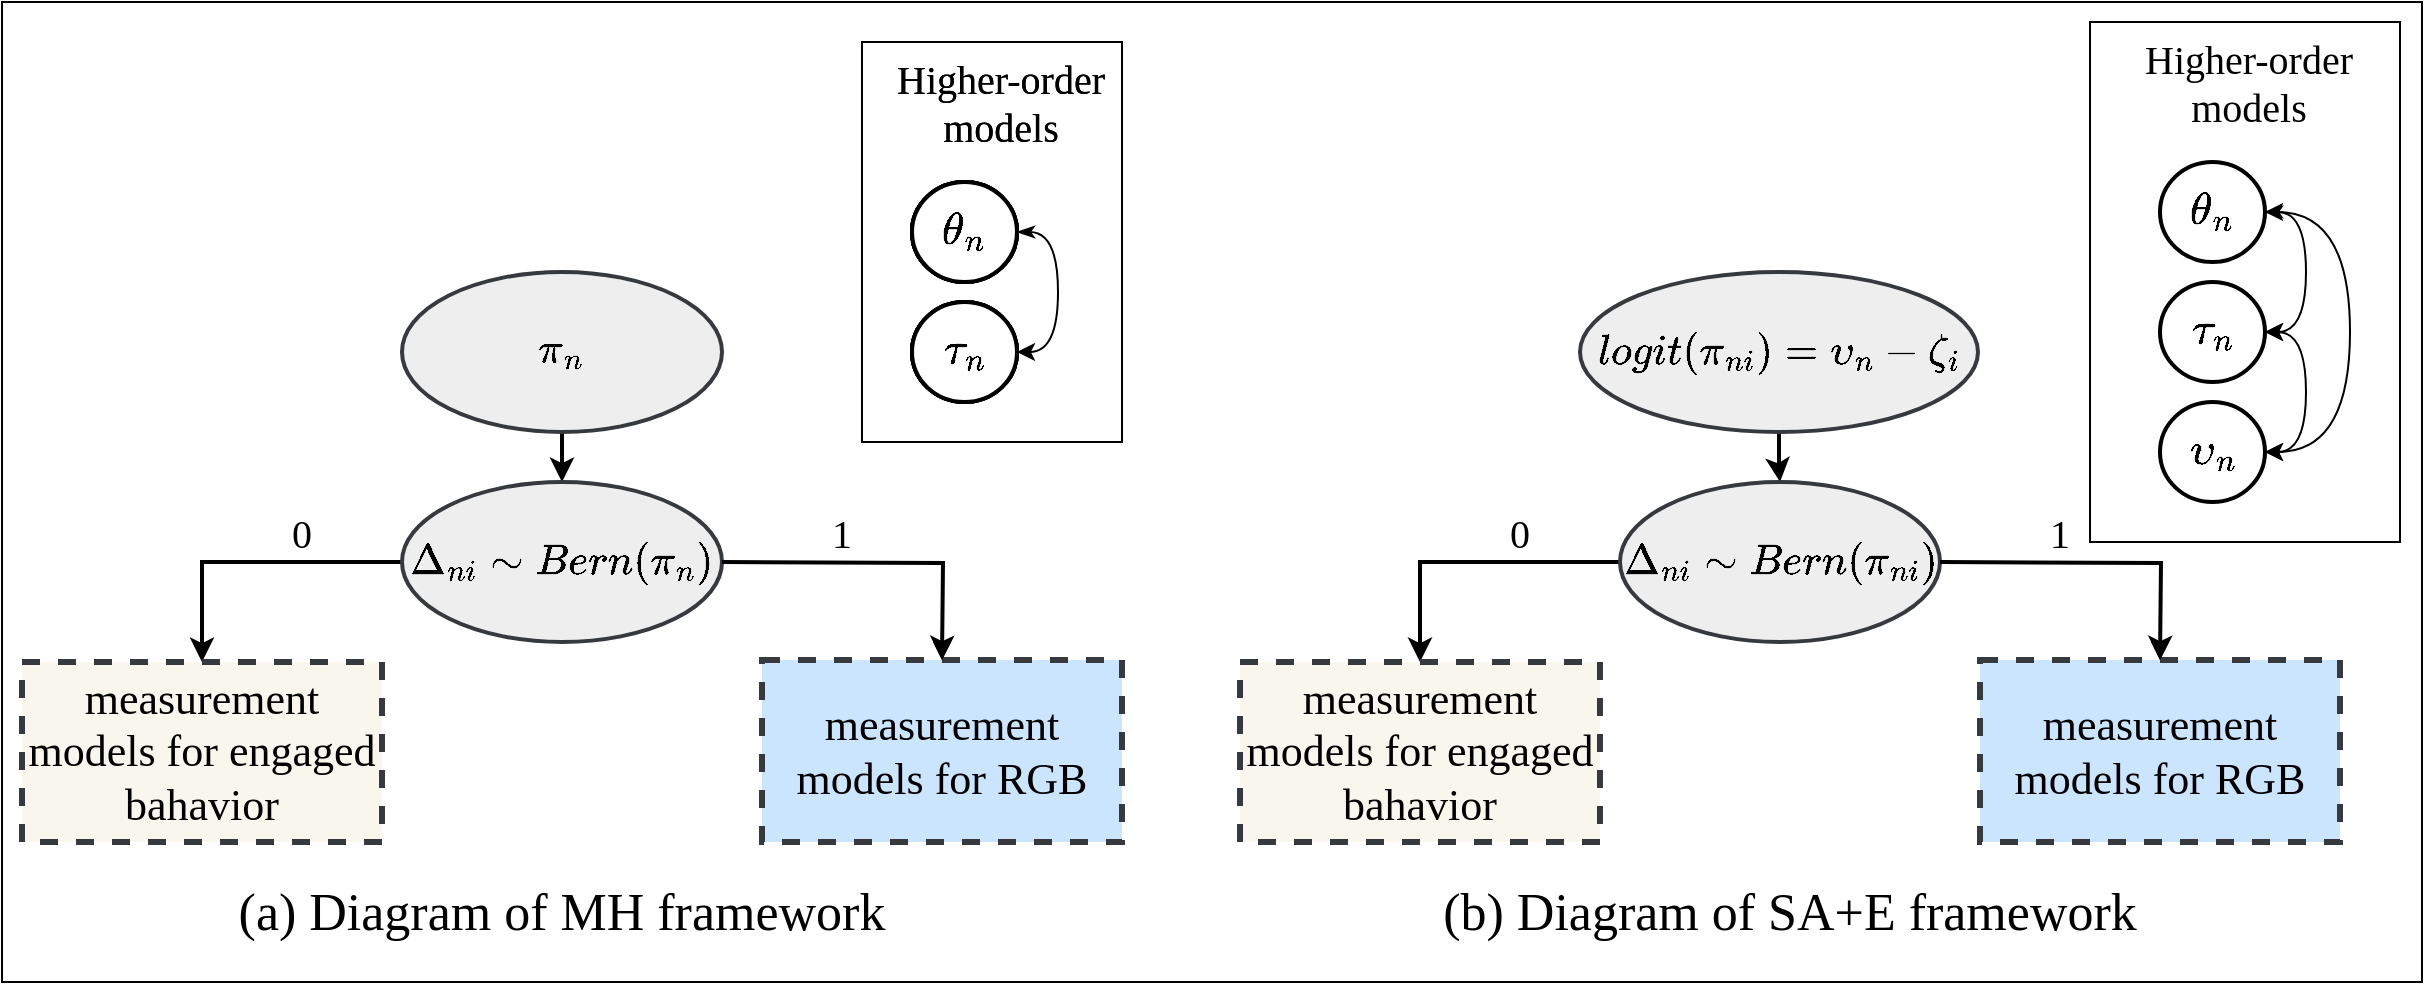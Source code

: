 <mxfile version="21.1.1" type="github" pages="2">
  <diagram name="框架" id="OGnDkvJL42xPrGmm1Utj">
    <mxGraphModel dx="2669" dy="774" grid="1" gridSize="10" guides="1" tooltips="1" connect="1" arrows="1" fold="1" page="1" pageScale="1" pageWidth="1169" pageHeight="827" math="1" shadow="0">
      <root>
        <mxCell id="0" />
        <mxCell id="1" parent="0" />
        <mxCell id="wr6JhgBUx0dCMDGglfl2-2" value="" style="rounded=0;whiteSpace=wrap;html=1;" vertex="1" parent="1">
          <mxGeometry x="-120" y="20" width="1210" height="490" as="geometry" />
        </mxCell>
        <mxCell id="4bTtFAIyzNLOjN1qWeBd-1" value="" style="rounded=0;whiteSpace=wrap;html=1;" vertex="1" parent="1">
          <mxGeometry x="310" y="40" width="130" height="200" as="geometry" />
        </mxCell>
        <mxCell id="4bTtFAIyzNLOjN1qWeBd-2" value="" style="edgeStyle=orthogonalEdgeStyle;rounded=0;orthogonalLoop=1;jettySize=auto;html=1;strokeWidth=2;" edge="1" parent="1" source="4bTtFAIyzNLOjN1qWeBd-3" target="4bTtFAIyzNLOjN1qWeBd-6">
          <mxGeometry relative="1" as="geometry" />
        </mxCell>
        <mxCell id="4bTtFAIyzNLOjN1qWeBd-3" value="$$\pi_n$$" style="ellipse;whiteSpace=wrap;html=1;fillColor=#eeeeee;strokeColor=#36393d;fontSize=18;strokeWidth=2;" vertex="1" parent="1">
          <mxGeometry x="80" y="155" width="160" height="80" as="geometry" />
        </mxCell>
        <mxCell id="4bTtFAIyzNLOjN1qWeBd-4" style="edgeStyle=orthogonalEdgeStyle;rounded=0;orthogonalLoop=1;jettySize=auto;html=1;strokeWidth=2;" edge="1" parent="1" source="4bTtFAIyzNLOjN1qWeBd-6" target="4bTtFAIyzNLOjN1qWeBd-7">
          <mxGeometry relative="1" as="geometry">
            <mxPoint x="-40" y="420" as="targetPoint" />
          </mxGeometry>
        </mxCell>
        <mxCell id="4bTtFAIyzNLOjN1qWeBd-5" style="edgeStyle=orthogonalEdgeStyle;rounded=0;orthogonalLoop=1;jettySize=auto;html=1;" edge="1" parent="1" source="4bTtFAIyzNLOjN1qWeBd-6" target="4bTtFAIyzNLOjN1qWeBd-8">
          <mxGeometry relative="1" as="geometry" />
        </mxCell>
        <mxCell id="4bTtFAIyzNLOjN1qWeBd-6" value="$$ \Delta_{ni} \sim&amp;nbsp; Bern(\pi_{n})$$" style="ellipse;whiteSpace=wrap;html=1;fillColor=#eeeeee;strokeColor=#36393d;fontSize=18;strokeWidth=2;" vertex="1" parent="1">
          <mxGeometry x="80" y="260" width="160" height="80" as="geometry" />
        </mxCell>
        <mxCell id="4bTtFAIyzNLOjN1qWeBd-7" value="&lt;font style=&quot;font-size: 22px;&quot;&gt;measurement models for engaged bahavior&lt;/font&gt;" style="rounded=0;whiteSpace=wrap;html=1;dashed=1;strokeWidth=3;fillColor=#f9f7ed;strokeColor=#36393d;fontSize=12;fontFamily=Times New Roman;" vertex="1" parent="1">
          <mxGeometry x="-110" y="350" width="180" height="90" as="geometry" />
        </mxCell>
        <mxCell id="4bTtFAIyzNLOjN1qWeBd-8" value="&lt;font style=&quot;font-size: 22px;&quot; face=&quot;Times New Roman&quot;&gt;measurement models for RGB&lt;/font&gt;" style="rounded=0;whiteSpace=wrap;html=1;dashed=1;strokeWidth=3;fillColor=#cce5ff;strokeColor=#36393d;align=center;" vertex="1" parent="1">
          <mxGeometry x="260" y="349" width="180" height="91" as="geometry" />
        </mxCell>
        <mxCell id="4bTtFAIyzNLOjN1qWeBd-9" value="0" style="text;html=1;strokeColor=none;fillColor=none;align=center;verticalAlign=middle;whiteSpace=wrap;rounded=0;fontSize=20;fontFamily=Times New Roman;" vertex="1" parent="1">
          <mxGeometry y="270" width="60" height="30" as="geometry" />
        </mxCell>
        <mxCell id="4bTtFAIyzNLOjN1qWeBd-10" value="1" style="text;html=1;strokeColor=none;fillColor=none;align=center;verticalAlign=middle;whiteSpace=wrap;rounded=0;fontSize=20;fontFamily=Times New Roman;" vertex="1" parent="1">
          <mxGeometry x="270" y="270" width="60" height="30" as="geometry" />
        </mxCell>
        <mxCell id="4bTtFAIyzNLOjN1qWeBd-12" value="$$\tau_n$$" style="ellipse;whiteSpace=wrap;html=1;fontSize=15;strokeWidth=2;" vertex="1" parent="1">
          <mxGeometry x="335" y="170" width="52.5" height="50" as="geometry" />
        </mxCell>
        <mxCell id="4bTtFAIyzNLOjN1qWeBd-13" style="edgeStyle=orthogonalEdgeStyle;rounded=0;orthogonalLoop=1;jettySize=auto;html=1;entryX=1;entryY=0.5;entryDx=0;entryDy=0;curved=1;startArrow=classicThin;startFill=1;strokeWidth=1;" edge="1" parent="1" source="4bTtFAIyzNLOjN1qWeBd-15" target="4bTtFAIyzNLOjN1qWeBd-12">
          <mxGeometry relative="1" as="geometry">
            <Array as="points">
              <mxPoint x="408" y="135" />
              <mxPoint x="408" y="195" />
            </Array>
          </mxGeometry>
        </mxCell>
        <mxCell id="4bTtFAIyzNLOjN1qWeBd-15" value="$$\theta_n$$" style="ellipse;whiteSpace=wrap;html=1;fontSize=15;strokeWidth=2;" vertex="1" parent="1">
          <mxGeometry x="335" y="110" width="52.5" height="50" as="geometry" />
        </mxCell>
        <mxCell id="4bTtFAIyzNLOjN1qWeBd-16" style="edgeStyle=orthogonalEdgeStyle;rounded=0;orthogonalLoop=1;jettySize=auto;html=1;strokeWidth=2;" edge="1" parent="1">
          <mxGeometry relative="1" as="geometry">
            <mxPoint x="240" y="300" as="sourcePoint" />
            <mxPoint x="350" y="349" as="targetPoint" />
          </mxGeometry>
        </mxCell>
        <mxCell id="4bTtFAIyzNLOjN1qWeBd-17" value="Higher-order models" style="text;html=1;strokeColor=none;fillColor=none;align=center;verticalAlign=middle;whiteSpace=wrap;rounded=0;fontFamily=Times New Roman;fontSize=20;" vertex="1" parent="1">
          <mxGeometry x="322.5" y="50" width="112.5" height="40" as="geometry" />
        </mxCell>
        <mxCell id="4bTtFAIyzNLOjN1qWeBd-19" value="(a) Diagram of MH framework" style="text;html=1;strokeColor=none;fillColor=none;align=center;verticalAlign=middle;whiteSpace=wrap;rounded=0;fontSize=26;fontFamily=Times New Roman;" vertex="1" parent="1">
          <mxGeometry x="-55" y="460" width="430" height="30" as="geometry" />
        </mxCell>
        <mxCell id="4bTtFAIyzNLOjN1qWeBd-21" value="" style="rounded=0;whiteSpace=wrap;html=1;" vertex="1" parent="1">
          <mxGeometry x="924" y="30" width="155" height="260" as="geometry" />
        </mxCell>
        <mxCell id="4bTtFAIyzNLOjN1qWeBd-22" value="" style="edgeStyle=orthogonalEdgeStyle;rounded=0;orthogonalLoop=1;jettySize=auto;html=1;strokeWidth=2;" edge="1" parent="1" source="4bTtFAIyzNLOjN1qWeBd-23" target="4bTtFAIyzNLOjN1qWeBd-26">
          <mxGeometry relative="1" as="geometry" />
        </mxCell>
        <mxCell id="4bTtFAIyzNLOjN1qWeBd-23" value="$$logit(\pi_{ni}) = \upsilon_n - \zeta_i$$" style="ellipse;whiteSpace=wrap;html=1;fillColor=#eeeeee;strokeColor=#36393d;fontSize=18;strokeWidth=2;" vertex="1" parent="1">
          <mxGeometry x="669" y="155" width="199" height="80" as="geometry" />
        </mxCell>
        <mxCell id="4bTtFAIyzNLOjN1qWeBd-24" style="edgeStyle=orthogonalEdgeStyle;rounded=0;orthogonalLoop=1;jettySize=auto;html=1;strokeWidth=2;" edge="1" parent="1" source="4bTtFAIyzNLOjN1qWeBd-26" target="4bTtFAIyzNLOjN1qWeBd-27">
          <mxGeometry relative="1" as="geometry">
            <mxPoint x="569" y="420" as="targetPoint" />
          </mxGeometry>
        </mxCell>
        <mxCell id="4bTtFAIyzNLOjN1qWeBd-25" style="edgeStyle=orthogonalEdgeStyle;rounded=0;orthogonalLoop=1;jettySize=auto;html=1;" edge="1" parent="1" source="4bTtFAIyzNLOjN1qWeBd-26" target="4bTtFAIyzNLOjN1qWeBd-28">
          <mxGeometry relative="1" as="geometry" />
        </mxCell>
        <mxCell id="4bTtFAIyzNLOjN1qWeBd-26" value="$$ \Delta_{ni} \sim&amp;nbsp; Bern(\pi_{ni})$$" style="ellipse;whiteSpace=wrap;html=1;fillColor=#eeeeee;strokeColor=#36393d;fontSize=18;strokeWidth=2;" vertex="1" parent="1">
          <mxGeometry x="689" y="260" width="160" height="80" as="geometry" />
        </mxCell>
        <mxCell id="4bTtFAIyzNLOjN1qWeBd-27" value="&lt;font style=&quot;font-size: 22px;&quot;&gt;measurement models for engaged bahavior&lt;/font&gt;" style="rounded=0;whiteSpace=wrap;html=1;dashed=1;strokeWidth=3;fillColor=#f9f7ed;strokeColor=#36393d;fontSize=12;fontFamily=Times New Roman;" vertex="1" parent="1">
          <mxGeometry x="499" y="350" width="180" height="90" as="geometry" />
        </mxCell>
        <mxCell id="4bTtFAIyzNLOjN1qWeBd-28" value="&lt;font style=&quot;font-size: 22px;&quot; face=&quot;Times New Roman&quot;&gt;measurement models for RGB&lt;/font&gt;" style="rounded=0;whiteSpace=wrap;html=1;dashed=1;strokeWidth=3;fillColor=#cce5ff;strokeColor=#36393d;align=center;" vertex="1" parent="1">
          <mxGeometry x="869" y="349" width="180" height="91" as="geometry" />
        </mxCell>
        <mxCell id="4bTtFAIyzNLOjN1qWeBd-29" value="0" style="text;html=1;strokeColor=none;fillColor=none;align=center;verticalAlign=middle;whiteSpace=wrap;rounded=0;fontSize=20;fontFamily=Times New Roman;" vertex="1" parent="1">
          <mxGeometry x="609" y="270" width="60" height="30" as="geometry" />
        </mxCell>
        <mxCell id="4bTtFAIyzNLOjN1qWeBd-30" value="1" style="text;html=1;strokeColor=none;fillColor=none;align=center;verticalAlign=middle;whiteSpace=wrap;rounded=0;fontSize=20;fontFamily=Times New Roman;" vertex="1" parent="1">
          <mxGeometry x="879" y="270" width="60" height="30" as="geometry" />
        </mxCell>
        <mxCell id="4bTtFAIyzNLOjN1qWeBd-31" style="edgeStyle=orthogonalEdgeStyle;rounded=0;orthogonalLoop=1;jettySize=auto;html=1;entryX=1;entryY=0.5;entryDx=0;entryDy=0;curved=1;strokeWidth=1;startArrow=classic;startFill=1;" edge="1" parent="1" source="4bTtFAIyzNLOjN1qWeBd-32" target="4bTtFAIyzNLOjN1qWeBd-38">
          <mxGeometry relative="1" as="geometry">
            <Array as="points">
              <mxPoint x="1032" y="185" />
              <mxPoint x="1032" y="245" />
            </Array>
          </mxGeometry>
        </mxCell>
        <mxCell id="4bTtFAIyzNLOjN1qWeBd-32" value="$$\tau_n$$" style="ellipse;whiteSpace=wrap;html=1;fontSize=19;strokeWidth=2;" vertex="1" parent="1">
          <mxGeometry x="959" y="160" width="52.5" height="50" as="geometry" />
        </mxCell>
        <mxCell id="4bTtFAIyzNLOjN1qWeBd-33" style="edgeStyle=orthogonalEdgeStyle;rounded=0;orthogonalLoop=1;jettySize=auto;html=1;entryX=1;entryY=0.5;entryDx=0;entryDy=0;curved=1;startArrow=classicThin;startFill=1;strokeWidth=1;" edge="1" parent="1" source="4bTtFAIyzNLOjN1qWeBd-35" target="4bTtFAIyzNLOjN1qWeBd-32">
          <mxGeometry relative="1" as="geometry">
            <Array as="points">
              <mxPoint x="1032" y="125" />
              <mxPoint x="1032" y="185" />
            </Array>
          </mxGeometry>
        </mxCell>
        <mxCell id="4bTtFAIyzNLOjN1qWeBd-34" style="edgeStyle=orthogonalEdgeStyle;rounded=0;orthogonalLoop=1;jettySize=auto;html=1;entryX=1;entryY=0.5;entryDx=0;entryDy=0;curved=1;startArrow=classic;startFill=1;strokeWidth=1;" edge="1" parent="1" source="4bTtFAIyzNLOjN1qWeBd-35" target="4bTtFAIyzNLOjN1qWeBd-38">
          <mxGeometry relative="1" as="geometry">
            <Array as="points">
              <mxPoint x="1054" y="125" />
              <mxPoint x="1054" y="245" />
            </Array>
          </mxGeometry>
        </mxCell>
        <mxCell id="4bTtFAIyzNLOjN1qWeBd-35" value="$$\theta_n$$" style="ellipse;whiteSpace=wrap;html=1;fontSize=19;strokeWidth=2;" vertex="1" parent="1">
          <mxGeometry x="959" y="100" width="52.5" height="50" as="geometry" />
        </mxCell>
        <mxCell id="4bTtFAIyzNLOjN1qWeBd-36" style="edgeStyle=orthogonalEdgeStyle;rounded=0;orthogonalLoop=1;jettySize=auto;html=1;strokeWidth=2;" edge="1" parent="1">
          <mxGeometry relative="1" as="geometry">
            <mxPoint x="849" y="300" as="sourcePoint" />
            <mxPoint x="959" y="349" as="targetPoint" />
          </mxGeometry>
        </mxCell>
        <mxCell id="4bTtFAIyzNLOjN1qWeBd-37" value="Higher-order models" style="text;html=1;strokeColor=none;fillColor=none;align=center;verticalAlign=middle;whiteSpace=wrap;rounded=0;fontFamily=Times New Roman;fontSize=20;" vertex="1" parent="1">
          <mxGeometry x="946.5" y="40" width="112.5" height="40" as="geometry" />
        </mxCell>
        <mxCell id="4bTtFAIyzNLOjN1qWeBd-38" value="$$\upsilon_n$$" style="ellipse;whiteSpace=wrap;html=1;fontSize=19;strokeWidth=2;" vertex="1" parent="1">
          <mxGeometry x="959" y="220" width="52.5" height="50" as="geometry" />
        </mxCell>
        <mxCell id="4bTtFAIyzNLOjN1qWeBd-39" value="(b) Diagram of SA+E framework" style="text;html=1;strokeColor=none;fillColor=none;align=center;verticalAlign=middle;whiteSpace=wrap;rounded=0;fontSize=26;fontFamily=Times New Roman;" vertex="1" parent="1">
          <mxGeometry x="559" y="460" width="430" height="30" as="geometry" />
        </mxCell>
        <mxCell id="4bTtFAIyzNLOjN1qWeBd-40" value="Higher-order models" style="text;html=1;strokeColor=none;fillColor=none;align=center;verticalAlign=middle;whiteSpace=wrap;rounded=0;fontFamily=Times New Roman;fontSize=20;" vertex="1" parent="1">
          <mxGeometry x="322.5" y="50" width="112.5" height="40" as="geometry" />
        </mxCell>
        <mxCell id="4bTtFAIyzNLOjN1qWeBd-41" value="$$\theta_n$$" style="ellipse;whiteSpace=wrap;html=1;fontSize=15;strokeWidth=2;" vertex="1" parent="1">
          <mxGeometry x="335" y="110" width="52.5" height="50" as="geometry" />
        </mxCell>
        <mxCell id="wr6JhgBUx0dCMDGglfl2-3" value="$$\theta_n$$" style="ellipse;whiteSpace=wrap;html=1;fontSize=15;strokeWidth=2;" vertex="1" parent="1">
          <mxGeometry x="335" y="110" width="52.5" height="50" as="geometry" />
        </mxCell>
        <mxCell id="wr6JhgBUx0dCMDGglfl2-4" value="$$\tau_n$$" style="ellipse;whiteSpace=wrap;html=1;fontSize=15;strokeWidth=2;" vertex="1" parent="1">
          <mxGeometry x="335" y="170" width="52.5" height="50" as="geometry" />
        </mxCell>
        <mxCell id="wr6JhgBUx0dCMDGglfl2-5" value="$$\theta_n$$" style="ellipse;whiteSpace=wrap;html=1;fontSize=15;strokeWidth=2;" vertex="1" parent="1">
          <mxGeometry x="335" y="110" width="52.5" height="50" as="geometry" />
        </mxCell>
        <mxCell id="wr6JhgBUx0dCMDGglfl2-6" value="$$\tau_n$$" style="ellipse;whiteSpace=wrap;html=1;fontSize=15;strokeWidth=2;" vertex="1" parent="1">
          <mxGeometry x="335" y="170" width="52.5" height="50" as="geometry" />
        </mxCell>
        <mxCell id="wr6JhgBUx0dCMDGglfl2-7" value="$$\theta_n$$" style="ellipse;whiteSpace=wrap;html=1;fontSize=19;strokeWidth=2;" vertex="1" parent="1">
          <mxGeometry x="335" y="110" width="52.5" height="50" as="geometry" />
        </mxCell>
        <mxCell id="wr6JhgBUx0dCMDGglfl2-8" value="$$\tau_n$$" style="ellipse;whiteSpace=wrap;html=1;fontSize=19;strokeWidth=2;" vertex="1" parent="1">
          <mxGeometry x="335" y="170" width="52.5" height="50" as="geometry" />
        </mxCell>
      </root>
    </mxGraphModel>
  </diagram>
  <diagram id="lS-dwkagasM95WuxD9at" name="DINA+E">
    <mxGraphModel dx="1500" dy="1601" grid="1" gridSize="10" guides="1" tooltips="1" connect="1" arrows="1" fold="1" page="1" pageScale="1" pageWidth="1169" pageHeight="827" math="1" shadow="0">
      <root>
        <mxCell id="0" />
        <mxCell id="1" parent="0" />
        <mxCell id="rM3TlN1IYJunp9uwzw3K-1" value="" style="edgeStyle=orthogonalEdgeStyle;rounded=0;orthogonalLoop=1;jettySize=auto;html=1;strokeWidth=2;" edge="1" parent="1" target="rM3TlN1IYJunp9uwzw3K-5">
          <mxGeometry relative="1" as="geometry">
            <mxPoint x="500" y="342" as="sourcePoint" />
          </mxGeometry>
        </mxCell>
        <mxCell id="rM3TlN1IYJunp9uwzw3K-3" style="edgeStyle=orthogonalEdgeStyle;rounded=0;orthogonalLoop=1;jettySize=auto;html=1;" edge="1" parent="1" source="rM3TlN1IYJunp9uwzw3K-5" target="rM3TlN1IYJunp9uwzw3K-6">
          <mxGeometry relative="1" as="geometry">
            <mxPoint x="300" y="572" as="targetPoint" />
          </mxGeometry>
        </mxCell>
        <mxCell id="rM3TlN1IYJunp9uwzw3K-4" style="edgeStyle=orthogonalEdgeStyle;rounded=0;orthogonalLoop=1;jettySize=auto;html=1;strokeWidth=2;" edge="1" parent="1" source="rM3TlN1IYJunp9uwzw3K-5" target="rM3TlN1IYJunp9uwzw3K-10">
          <mxGeometry relative="1" as="geometry">
            <Array as="points">
              <mxPoint x="685" y="452" />
            </Array>
          </mxGeometry>
        </mxCell>
        <mxCell id="rM3TlN1IYJunp9uwzw3K-5" value="$$ \Delta_{ni} \sim&amp;nbsp; Bern(\pi_{ni})$$" style="ellipse;whiteSpace=wrap;html=1;fontSize=15;" vertex="1" parent="1">
          <mxGeometry x="420" y="412" width="160" height="80" as="geometry" />
        </mxCell>
        <mxCell id="rM3TlN1IYJunp9uwzw3K-6" value="" style="rounded=0;whiteSpace=wrap;html=1;dashed=1;strokeWidth=3;fillColor=#f9f7ed;strokeColor=#36393d;" vertex="1" parent="1">
          <mxGeometry x="110" y="502" width="300" height="230" as="geometry" />
        </mxCell>
        <mxCell id="rM3TlN1IYJunp9uwzw3K-7" value="&lt;div style=&quot;border-color: var(--border-color); font-size: 18px;&quot;&gt;$$P(Y_{ni} ) = (1-s_i-g_i) \prod_1^K \alpha_{nk}^{q_{ik}} +g_i$$&lt;/div&gt;" style="rounded=0;whiteSpace=wrap;html=1;fontFamily=Times New Roman;fontSize=18;strokeWidth=2;opacity=60;" vertex="1" parent="1">
          <mxGeometry x="120" y="518" width="275" height="60" as="geometry" />
        </mxCell>
        <mxCell id="rM3TlN1IYJunp9uwzw3K-8" value="$$\text{ln&lt;br style=&quot;border-color: var(--border-color);&quot;&gt;}(RT_{ni}) \sim N(\beta_i - \tau_n, 1/\omega_i^2)$$" style="rounded=0;whiteSpace=wrap;html=1;fontFamily=Times New Roman;fontSize=18;strokeWidth=2;opacity=60;" vertex="1" parent="1">
          <mxGeometry x="121.25" y="592" width="272.5" height="60" as="geometry" />
        </mxCell>
        <mxCell id="rM3TlN1IYJunp9uwzw3K-9" value="measurement models for engaged bahavior" style="text;html=1;align=center;verticalAlign=middle;whiteSpace=wrap;rounded=0;fontSize=20;fontFamily=Times New Roman;" vertex="1" parent="1">
          <mxGeometry x="157.5" y="682" width="200" height="30" as="geometry" />
        </mxCell>
        <mxCell id="rM3TlN1IYJunp9uwzw3K-10" value="" style="rounded=0;whiteSpace=wrap;html=1;dashed=1;strokeWidth=3;fillColor=#cce5ff;strokeColor=#36393d;" vertex="1" parent="1">
          <mxGeometry x="580" y="502" width="240" height="230" as="geometry" />
        </mxCell>
        <mxCell id="rM3TlN1IYJunp9uwzw3K-11" value="$$P(Y_{ni} ) =d_i$$" style="rounded=0;whiteSpace=wrap;html=1;fontFamily=Times New Roman;fontSize=17;strokeWidth=2;opacity=60;" vertex="1" parent="1">
          <mxGeometry x="602.5" y="518" width="187.5" height="60" as="geometry" />
        </mxCell>
        <mxCell id="rM3TlN1IYJunp9uwzw3K-13" value="measurement models &lt;br&gt;for RGB" style="text;html=1;align=center;verticalAlign=middle;whiteSpace=wrap;rounded=0;fontSize=20;fontFamily=Times New Roman;" vertex="1" parent="1">
          <mxGeometry x="597.5" y="682" width="200" height="30" as="geometry" />
        </mxCell>
        <mxCell id="rM3TlN1IYJunp9uwzw3K-14" style="edgeStyle=orthogonalEdgeStyle;rounded=0;orthogonalLoop=1;jettySize=auto;html=1;strokeWidth=2;" edge="1" parent="1">
          <mxGeometry relative="1" as="geometry">
            <mxPoint x="260" y="502" as="targetPoint" />
            <mxPoint x="420" y="452" as="sourcePoint" />
          </mxGeometry>
        </mxCell>
        <mxCell id="rM3TlN1IYJunp9uwzw3K-15" value="" style="rounded=0;whiteSpace=wrap;html=1;" vertex="1" parent="1">
          <mxGeometry x="710" y="262" width="216.25" height="220" as="geometry" />
        </mxCell>
        <mxCell id="rM3TlN1IYJunp9uwzw3K-16" style="edgeStyle=orthogonalEdgeStyle;rounded=0;orthogonalLoop=1;jettySize=auto;html=1;entryX=1;entryY=0.5;entryDx=0;entryDy=0;curved=1;strokeWidth=1;startArrow=classic;startFill=1;" edge="1" parent="1" source="rM3TlN1IYJunp9uwzw3K-17" target="rM3TlN1IYJunp9uwzw3K-23">
          <mxGeometry relative="1" as="geometry">
            <Array as="points">
              <mxPoint x="889.25" y="387" />
              <mxPoint x="889.25" y="447" />
            </Array>
          </mxGeometry>
        </mxCell>
        <mxCell id="rM3TlN1IYJunp9uwzw3K-17" value="$$\tau_n$$" style="ellipse;whiteSpace=wrap;html=1;fontSize=15;strokeWidth=2;" vertex="1" parent="1">
          <mxGeometry x="816.25" y="362" width="52.5" height="50" as="geometry" />
        </mxCell>
        <mxCell id="rM3TlN1IYJunp9uwzw3K-18" style="edgeStyle=orthogonalEdgeStyle;rounded=0;orthogonalLoop=1;jettySize=auto;html=1;entryX=1;entryY=0.5;entryDx=0;entryDy=0;curved=1;startArrow=classicThin;startFill=1;strokeWidth=1;" edge="1" parent="1" source="rM3TlN1IYJunp9uwzw3K-21" target="rM3TlN1IYJunp9uwzw3K-17">
          <mxGeometry relative="1" as="geometry">
            <Array as="points">
              <mxPoint x="889.25" y="327" />
              <mxPoint x="889.25" y="387" />
            </Array>
          </mxGeometry>
        </mxCell>
        <mxCell id="rM3TlN1IYJunp9uwzw3K-19" style="edgeStyle=orthogonalEdgeStyle;rounded=0;orthogonalLoop=1;jettySize=auto;html=1;entryX=1;entryY=0.5;entryDx=0;entryDy=0;curved=1;startArrow=classic;startFill=1;strokeWidth=1;" edge="1" parent="1" source="rM3TlN1IYJunp9uwzw3K-21" target="rM3TlN1IYJunp9uwzw3K-23">
          <mxGeometry relative="1" as="geometry">
            <Array as="points">
              <mxPoint x="911.25" y="327" />
              <mxPoint x="911.25" y="447" />
            </Array>
          </mxGeometry>
        </mxCell>
        <mxCell id="rM3TlN1IYJunp9uwzw3K-20" value="" style="edgeStyle=orthogonalEdgeStyle;rounded=0;orthogonalLoop=1;jettySize=auto;html=1;entryX=1;entryY=0.5;entryDx=0;entryDy=0;" edge="1" parent="1" source="rM3TlN1IYJunp9uwzw3K-21" target="rM3TlN1IYJunp9uwzw3K-24">
          <mxGeometry relative="1" as="geometry">
            <mxPoint x="786.25" y="327" as="targetPoint" />
          </mxGeometry>
        </mxCell>
        <mxCell id="rM3TlN1IYJunp9uwzw3K-21" value="$$\theta_n$$" style="ellipse;whiteSpace=wrap;html=1;fontSize=15;strokeWidth=2;" vertex="1" parent="1">
          <mxGeometry x="816.25" y="302" width="52.5" height="50" as="geometry" />
        </mxCell>
        <mxCell id="rM3TlN1IYJunp9uwzw3K-22" value="Higher-order models" style="text;html=1;align=center;verticalAlign=middle;whiteSpace=wrap;rounded=0;fontFamily=Times New Roman;fontSize=20;" vertex="1" parent="1">
          <mxGeometry x="736.25" y="262" width="181.25" height="40" as="geometry" />
        </mxCell>
        <mxCell id="rM3TlN1IYJunp9uwzw3K-23" value="$$\upsilon_n$$" style="ellipse;whiteSpace=wrap;html=1;fontSize=15;strokeWidth=2;" vertex="1" parent="1">
          <mxGeometry x="816.25" y="422" width="52.5" height="50" as="geometry" />
        </mxCell>
        <mxCell id="rM3TlN1IYJunp9uwzw3K-24" value="$$\alpha_{nk}$$" style="ellipse;whiteSpace=wrap;html=1;fontSize=15;strokeWidth=2;" vertex="1" parent="1">
          <mxGeometry x="736.25" y="302" width="52.5" height="50" as="geometry" />
        </mxCell>
        <mxCell id="STB15cC-7emokYP_P-Dr-27" value="$$logit(\pi_{ni}) = \upsilon_n - \zeta_i$$" style="ellipse;whiteSpace=wrap;html=1;fontSize=18;" vertex="1" parent="1">
          <mxGeometry x="405" y="262" width="190" height="80" as="geometry" />
        </mxCell>
        <mxCell id="STB15cC-7emokYP_P-Dr-28" value="$$ \Delta_{ni} \sim&amp;nbsp; Bern(\pi_{ni})$$" style="ellipse;whiteSpace=wrap;html=1;fontSize=18;" vertex="1" parent="1">
          <mxGeometry x="420" y="412" width="160" height="80" as="geometry" />
        </mxCell>
        <mxCell id="STB15cC-7emokYP_P-Dr-35" value="measurement models &lt;br&gt;for RGB" style="text;html=1;align=center;verticalAlign=middle;whiteSpace=wrap;rounded=0;fontSize=20;fontFamily=Times New Roman;" vertex="1" parent="1">
          <mxGeometry x="597.5" y="682" width="200" height="30" as="geometry" />
        </mxCell>
        <mxCell id="STB15cC-7emokYP_P-Dr-37" value="measurement models &lt;br&gt;for RGB" style="text;html=1;align=center;verticalAlign=middle;whiteSpace=wrap;rounded=0;fontSize=20;fontFamily=Times New Roman;" vertex="1" parent="1">
          <mxGeometry x="597.5" y="682" width="200" height="30" as="geometry" />
        </mxCell>
        <mxCell id="STB15cC-7emokYP_P-Dr-40" value="$$\text{ln&lt;br style=&quot;border-color: var(--border-color);&quot;&gt;&lt;br style=&quot;border-color: var(--border-color);&quot;&gt;}(RT_{ni}) \sim N(\mu_c, \sigma_c^2)$$" style="rounded=0;whiteSpace=wrap;html=1;fontFamily=Times New Roman;fontSize=18;strokeWidth=2;opacity=60;" vertex="1" parent="1">
          <mxGeometry x="603.75" y="592" width="185" height="60" as="geometry" />
        </mxCell>
        <mxCell id="STB15cC-7emokYP_P-Dr-41" value="" style="edgeStyle=orthogonalEdgeStyle;rounded=0;orthogonalLoop=1;jettySize=auto;html=1;strokeWidth=2;" edge="1" parent="1" target="STB15cC-7emokYP_P-Dr-44">
          <mxGeometry relative="1" as="geometry">
            <mxPoint x="510" y="-230" as="sourcePoint" />
          </mxGeometry>
        </mxCell>
        <mxCell id="STB15cC-7emokYP_P-Dr-42" style="edgeStyle=orthogonalEdgeStyle;rounded=0;orthogonalLoop=1;jettySize=auto;html=1;" edge="1" parent="1" source="STB15cC-7emokYP_P-Dr-44" target="STB15cC-7emokYP_P-Dr-45">
          <mxGeometry relative="1" as="geometry">
            <mxPoint x="310" as="targetPoint" />
          </mxGeometry>
        </mxCell>
        <mxCell id="STB15cC-7emokYP_P-Dr-43" style="edgeStyle=orthogonalEdgeStyle;rounded=0;orthogonalLoop=1;jettySize=auto;html=1;strokeWidth=2;" edge="1" parent="1" source="STB15cC-7emokYP_P-Dr-44" target="STB15cC-7emokYP_P-Dr-49">
          <mxGeometry relative="1" as="geometry">
            <Array as="points">
              <mxPoint x="695" y="-120" />
            </Array>
          </mxGeometry>
        </mxCell>
        <mxCell id="STB15cC-7emokYP_P-Dr-44" value="$$ \Delta_{ni} \sim&amp;nbsp; Bern(\pi_{ni})$$" style="ellipse;whiteSpace=wrap;html=1;fontSize=15;" vertex="1" parent="1">
          <mxGeometry x="430" y="-160" width="160" height="80" as="geometry" />
        </mxCell>
        <mxCell id="STB15cC-7emokYP_P-Dr-45" value="" style="rounded=0;whiteSpace=wrap;html=1;dashed=1;strokeWidth=3;fillColor=#f9f7ed;strokeColor=#36393d;" vertex="1" parent="1">
          <mxGeometry x="120" y="-70" width="300" height="230" as="geometry" />
        </mxCell>
        <mxCell id="STB15cC-7emokYP_P-Dr-46" value="&lt;div style=&quot;border-color: var(--border-color); font-size: 18px;&quot;&gt;$$P(Y_{ni} ) = (1-s_i-g_i) \prod_1^K \alpha_{nk}^{q_{ik}} +g_i$$&lt;/div&gt;" style="rounded=0;whiteSpace=wrap;html=1;fontFamily=Times New Roman;fontSize=18;strokeWidth=2;opacity=60;" vertex="1" parent="1">
          <mxGeometry x="130" y="-54" width="275" height="60" as="geometry" />
        </mxCell>
        <mxCell id="STB15cC-7emokYP_P-Dr-47" value="$$\text{ln&lt;br&gt;}(RT_{ni}) \sim N(\beta_i - \tau_n, 1/\omega_i^2)$$" style="rounded=0;whiteSpace=wrap;html=1;fontFamily=Times New Roman;fontSize=18;strokeWidth=2;opacity=60;" vertex="1" parent="1">
          <mxGeometry x="131.25" y="20" width="272.5" height="60" as="geometry" />
        </mxCell>
        <mxCell id="STB15cC-7emokYP_P-Dr-48" value="measurement models for engaged bahavior" style="text;html=1;align=center;verticalAlign=middle;whiteSpace=wrap;rounded=0;fontSize=20;fontFamily=Times New Roman;" vertex="1" parent="1">
          <mxGeometry x="167.5" y="110" width="200" height="30" as="geometry" />
        </mxCell>
        <mxCell id="STB15cC-7emokYP_P-Dr-49" value="" style="rounded=0;whiteSpace=wrap;html=1;dashed=1;strokeWidth=3;fillColor=#cce5ff;strokeColor=#36393d;" vertex="1" parent="1">
          <mxGeometry x="590" y="-70" width="240" height="230" as="geometry" />
        </mxCell>
        <mxCell id="STB15cC-7emokYP_P-Dr-50" value="$$P(Y_{ni} ) =g_i$$" style="rounded=0;whiteSpace=wrap;html=1;fontFamily=Times New Roman;fontSize=17;strokeWidth=2;opacity=60;" vertex="1" parent="1">
          <mxGeometry x="612.5" y="-54" width="187.5" height="60" as="geometry" />
        </mxCell>
        <mxCell id="STB15cC-7emokYP_P-Dr-51" value="measurement models &lt;br&gt;for RGB" style="text;html=1;align=center;verticalAlign=middle;whiteSpace=wrap;rounded=0;fontSize=20;fontFamily=Times New Roman;" vertex="1" parent="1">
          <mxGeometry x="607.5" y="110" width="200" height="30" as="geometry" />
        </mxCell>
        <mxCell id="STB15cC-7emokYP_P-Dr-52" style="edgeStyle=orthogonalEdgeStyle;rounded=0;orthogonalLoop=1;jettySize=auto;html=1;strokeWidth=2;" edge="1" parent="1">
          <mxGeometry relative="1" as="geometry">
            <mxPoint x="270" y="-70" as="targetPoint" />
            <mxPoint x="430" y="-120" as="sourcePoint" />
          </mxGeometry>
        </mxCell>
        <mxCell id="STB15cC-7emokYP_P-Dr-53" value="" style="rounded=0;whiteSpace=wrap;html=1;" vertex="1" parent="1">
          <mxGeometry x="740" y="-310" width="190" height="220" as="geometry" />
        </mxCell>
        <mxCell id="STB15cC-7emokYP_P-Dr-55" value="$$\tau_n$$" style="ellipse;whiteSpace=wrap;html=1;fontSize=15;strokeWidth=2;" vertex="1" parent="1">
          <mxGeometry x="826.25" y="-210" width="52.5" height="50" as="geometry" />
        </mxCell>
        <mxCell id="STB15cC-7emokYP_P-Dr-60" value="Higher-order models" style="text;html=1;align=center;verticalAlign=middle;whiteSpace=wrap;rounded=0;fontFamily=Times New Roman;fontSize=20;" vertex="1" parent="1">
          <mxGeometry x="746.25" y="-310" width="181.25" height="40" as="geometry" />
        </mxCell>
        <mxCell id="STB15cC-7emokYP_P-Dr-61" value="$$\upsilon_n$$" style="ellipse;whiteSpace=wrap;html=1;fontSize=15;strokeWidth=2;" vertex="1" parent="1">
          <mxGeometry x="826.25" y="-150" width="52.5" height="50" as="geometry" />
        </mxCell>
        <mxCell id="STB15cC-7emokYP_P-Dr-62" value="$$\alpha_{nk}$$" style="ellipse;whiteSpace=wrap;html=1;fontSize=15;strokeWidth=2;" vertex="1" parent="1">
          <mxGeometry x="826.25" y="-270" width="52.5" height="50" as="geometry" />
        </mxCell>
        <mxCell id="STB15cC-7emokYP_P-Dr-63" value="$$\pi_n$$" style="ellipse;whiteSpace=wrap;html=1;fontSize=18;" vertex="1" parent="1">
          <mxGeometry x="415" y="-310" width="190" height="80" as="geometry" />
        </mxCell>
        <mxCell id="STB15cC-7emokYP_P-Dr-64" value="$$ \Delta_{ni} \sim&amp;nbsp; Bern(\pi_{n})$$" style="ellipse;whiteSpace=wrap;html=1;fontSize=18;" vertex="1" parent="1">
          <mxGeometry x="430" y="-160" width="160" height="80" as="geometry" />
        </mxCell>
        <mxCell id="STB15cC-7emokYP_P-Dr-65" value="measurement models &lt;br&gt;for RGB" style="text;html=1;align=center;verticalAlign=middle;whiteSpace=wrap;rounded=0;fontSize=20;fontFamily=Times New Roman;" vertex="1" parent="1">
          <mxGeometry x="607.5" y="110" width="200" height="30" as="geometry" />
        </mxCell>
        <mxCell id="STB15cC-7emokYP_P-Dr-66" value="measurement models &lt;br&gt;for RGB" style="text;html=1;align=center;verticalAlign=middle;whiteSpace=wrap;rounded=0;fontSize=20;fontFamily=Times New Roman;" vertex="1" parent="1">
          <mxGeometry x="607.5" y="110" width="200" height="30" as="geometry" />
        </mxCell>
        <mxCell id="STB15cC-7emokYP_P-Dr-67" value="$$\text{ln&lt;br&gt;&lt;br&gt;}(RT_{ni}) \sim N(\mu_c, \sigma_c^2)$$" style="rounded=0;whiteSpace=wrap;html=1;fontFamily=Times New Roman;fontSize=18;strokeWidth=2;opacity=60;" vertex="1" parent="1">
          <mxGeometry x="613.75" y="20" width="185" height="60" as="geometry" />
        </mxCell>
        <mxCell id="rLwMXcEuYqJB-eRIKyxM-1" value="(a) Diagram of RT-DINA-RG model" style="text;html=1;strokeColor=none;fillColor=none;align=center;verticalAlign=middle;whiteSpace=wrap;rounded=0;fontSize=20;fontFamily=Times New Roman;" vertex="1" parent="1">
          <mxGeometry x="280" y="180" width="430" height="30" as="geometry" />
        </mxCell>
        <mxCell id="rLwMXcEuYqJB-eRIKyxM-2" value="(b) Diagram of DINA+E model" style="text;html=1;strokeColor=none;fillColor=none;align=center;verticalAlign=middle;whiteSpace=wrap;rounded=0;fontSize=20;fontFamily=Times New Roman;" vertex="1" parent="1">
          <mxGeometry x="295" y="762" width="430" height="30" as="geometry" />
        </mxCell>
      </root>
    </mxGraphModel>
  </diagram>
</mxfile>
